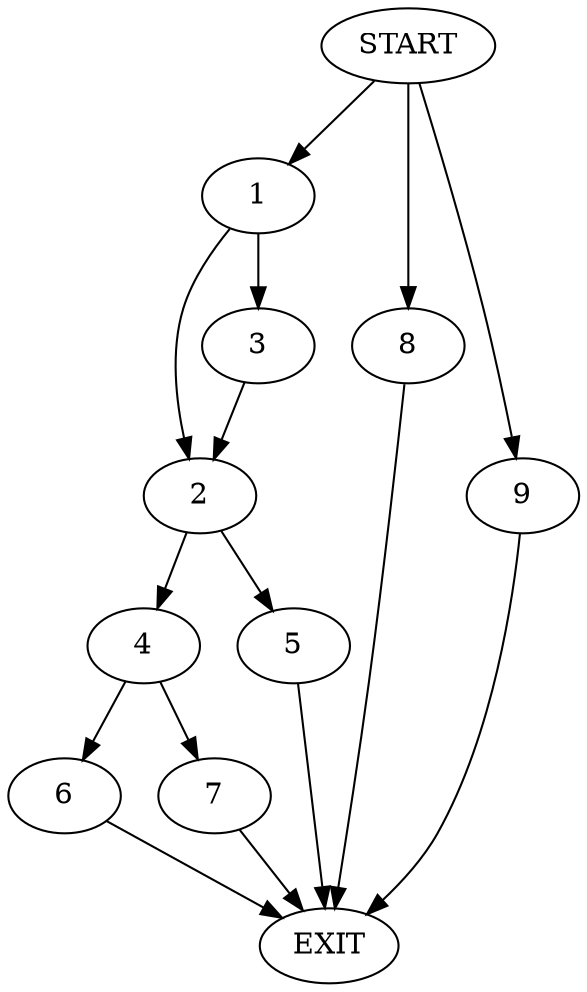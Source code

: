 digraph {
0 [label="START"]
10 [label="EXIT"]
0 -> 1
1 -> 2
1 -> 3
2 -> 4
2 -> 5
3 -> 2
4 -> 6
4 -> 7
5 -> 10
0 -> 8
8 -> 10
7 -> 10
6 -> 10
0 -> 9
9 -> 10
}
